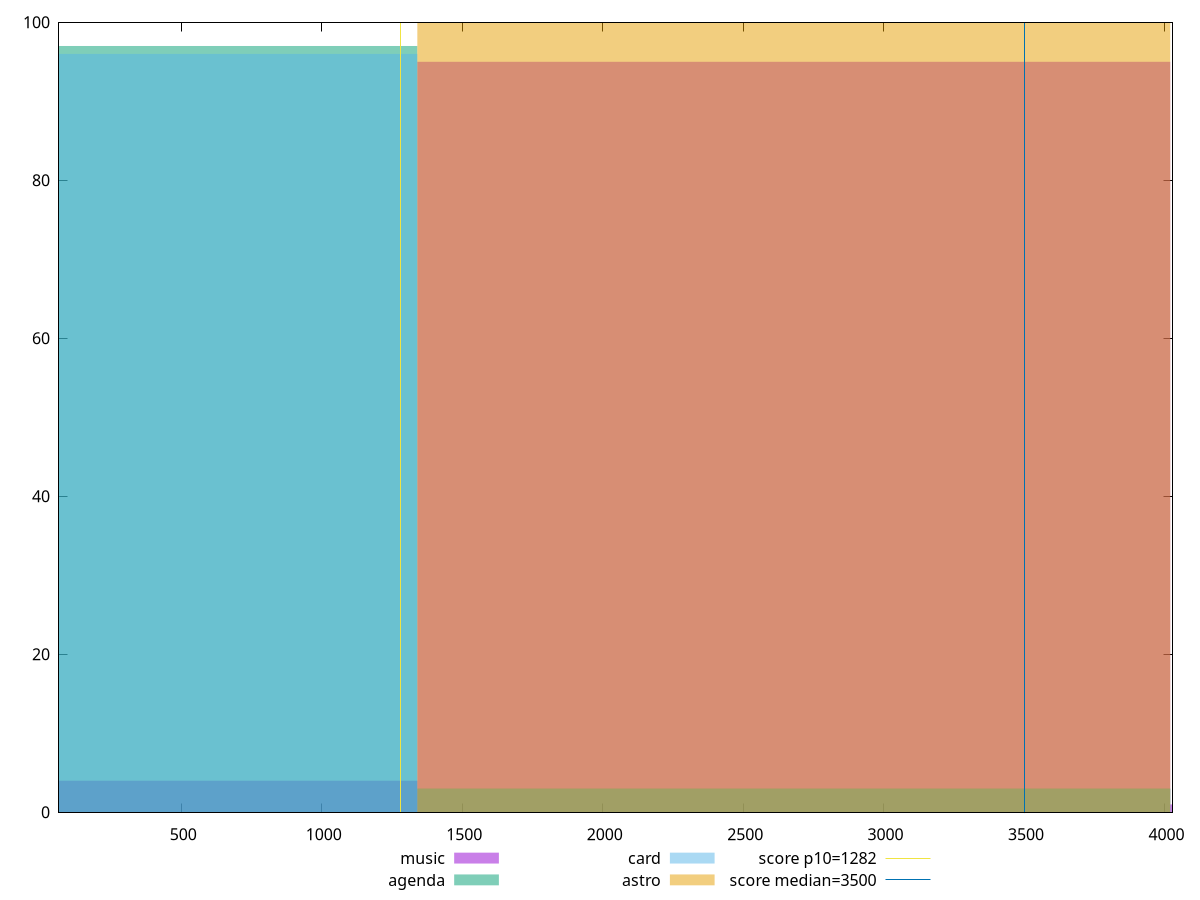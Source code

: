 reset

$music <<EOF
2680.2460312850735 95
0 4
5360.492062570147 1
EOF

$agenda <<EOF
2680.2460312850735 3
0 97
EOF

$card <<EOF
2680.2460312850735 3
0 96
EOF

$astro <<EOF
2680.2460312850735 100
EOF

set key outside below
set boxwidth 2680.2460312850735
set xrange [64.49600000000001:4028.4600000000005]
set yrange [0:100]
set trange [0:100]
set style fill transparent solid 0.5 noborder

set parametric
set terminal svg size 640, 520 enhanced background rgb 'white'
set output "report/report_00029_2021-02-24T13-36-40.390Z/bootup-time/comparison/histogram/all_raw.svg"

plot $music title "music" with boxes, \
     $agenda title "agenda" with boxes, \
     $card title "card" with boxes, \
     $astro title "astro" with boxes, \
     1282,t title "score p10=1282", \
     3500,t title "score median=3500"

reset
